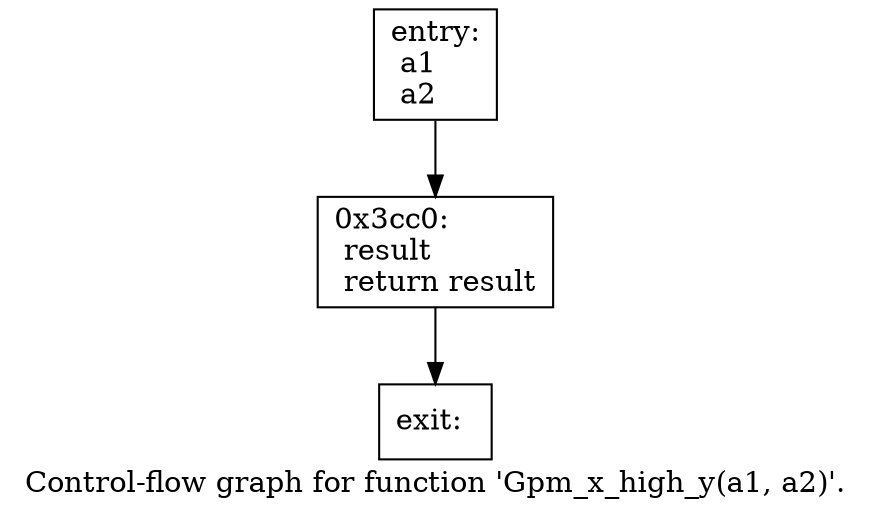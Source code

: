 digraph "Control-flow graph for function 'Gpm_x_high_y(a1, a2)'." {
  label="Control-flow graph for function 'Gpm_x_high_y(a1, a2)'.";
  node [shape=record];

  Node0771D648 [label="{entry:\l  a1\l  a2\l}"];
  Node0771D648 -> Node0771D6D8;
  Node0771D6D8 [label="{0x3cc0:\l  result\l  return result\l}"];
  Node0771D6D8 -> Node0771D0F0;
  Node0771D0F0 [label="{exit:\l}"];

}
